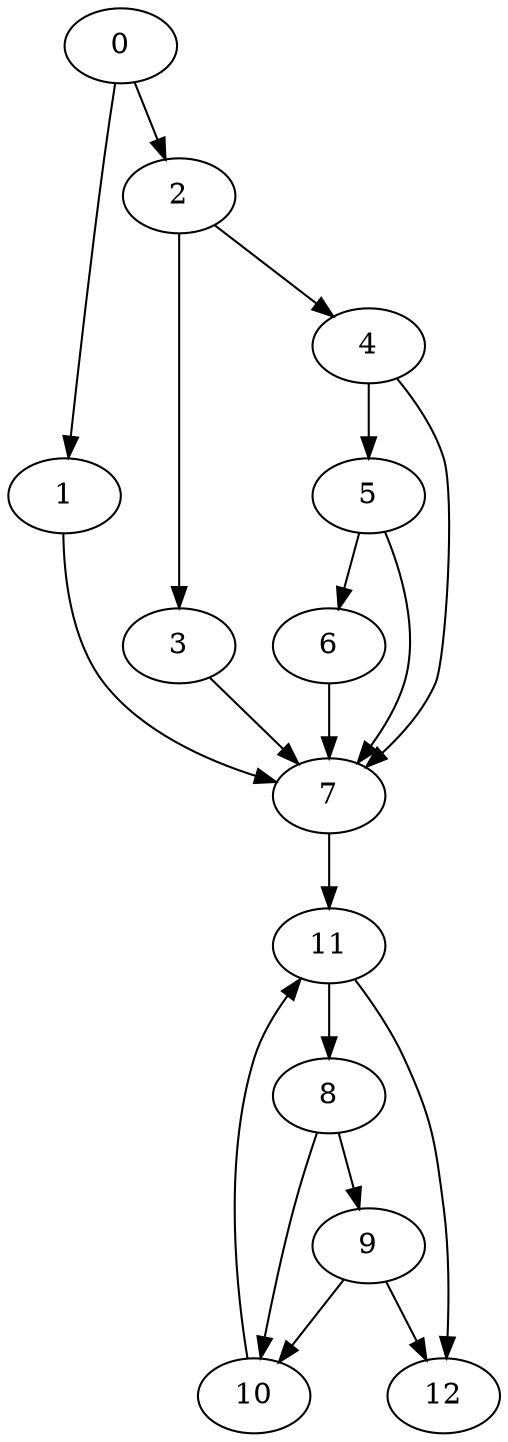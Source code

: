 digraph {
	0
	1
	2
	3
	4
	5
	6
	7
	8
	9
	10
	11
	12
	0 -> 2
	2 -> 3
	4 -> 5
	5 -> 6
	3 -> 7
	4 -> 7
	5 -> 7
	6 -> 7
	1 -> 7
	7 -> 11
	10 -> 11
	0 -> 1
	2 -> 4
	11 -> 8
	8 -> 9
	8 -> 10
	9 -> 10
	9 -> 12
	11 -> 12
}
